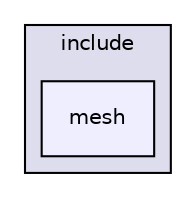 digraph "/home/lwz/libmesh/include/mesh" {
  compound=true
  node [ fontsize="10", fontname="Helvetica"];
  edge [ labelfontsize="10", labelfontname="Helvetica"];
  subgraph clusterdir_e7fee3c13989f8a9ad582fb61a959d2f {
    graph [ bgcolor="#ddddee", pencolor="black", label="include" fontname="Helvetica", fontsize="10", URL="dir_e7fee3c13989f8a9ad582fb61a959d2f.html"]
  dir_f8c4e882537aef67e047d37e5f9a7fb2 [shape=box, label="mesh", style="filled", fillcolor="#eeeeff", pencolor="black", URL="dir_f8c4e882537aef67e047d37e5f9a7fb2.html"];
  }
}
